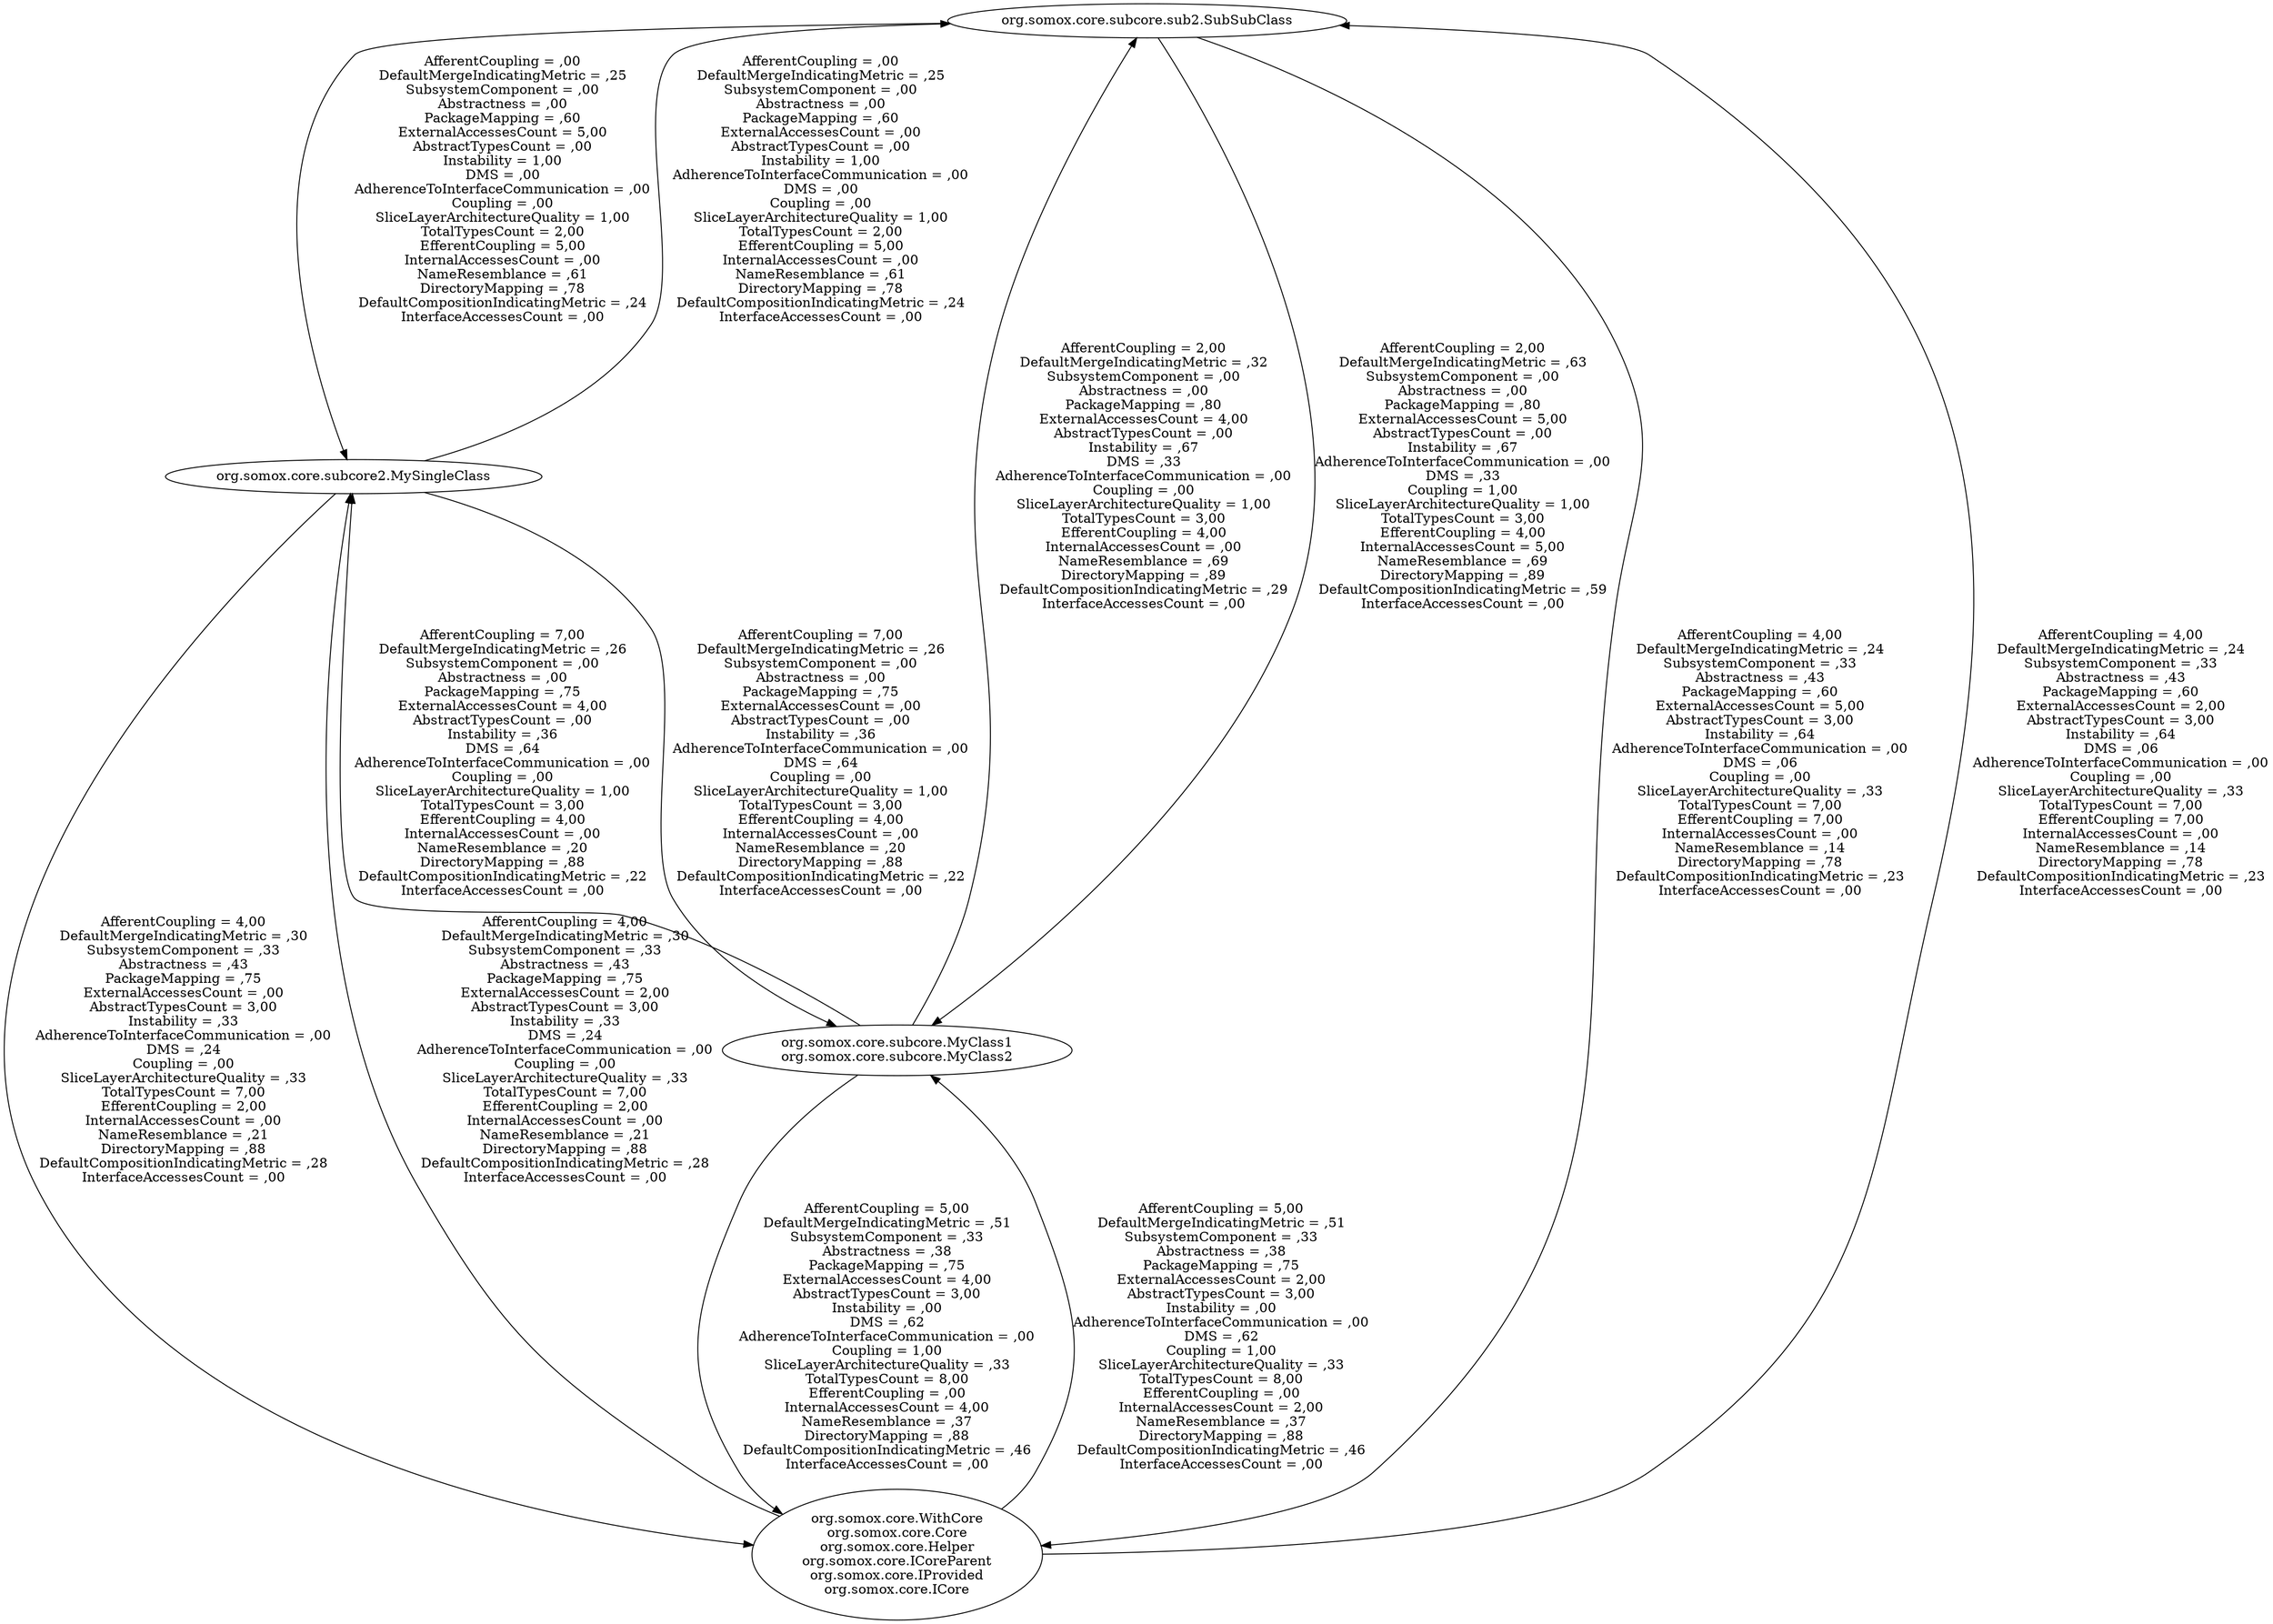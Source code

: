 digraph G {
"org.somox.core.subcore.sub2.SubSubClass";
"org.somox.core.subcore2.MySingleClass";
"org.somox.core.WithCore\norg.somox.core.Core\norg.somox.core.Helper\norg.somox.core.ICoreParent\norg.somox.core.IProvided\norg.somox.core.ICore";
"org.somox.core.subcore.MyClass1\norg.somox.core.subcore.MyClass2";
"org.somox.core.subcore.sub2.SubSubClass" -> "org.somox.core.subcore2.MySingleClass" [label="AfferentCoupling = ,00\nDefaultMergeIndicatingMetric = ,25\nSubsystemComponent = ,00\nAbstractness = ,00\nPackageMapping = ,60\nExternalAccessesCount = 5,00\nAbstractTypesCount = ,00\nInstability = 1,00\nDMS = ,00\nAdherenceToInterfaceCommunication = ,00\nCoupling = ,00\nSliceLayerArchitectureQuality = 1,00\nTotalTypesCount = 2,00\nEfferentCoupling = 5,00\nInternalAccessesCount = ,00\nNameResemblance = ,61\nDirectoryMapping = ,78\nDefaultCompositionIndicatingMetric = ,24\nInterfaceAccessesCount = ,00\n"];
"org.somox.core.subcore2.MySingleClass" -> "org.somox.core.subcore.sub2.SubSubClass" [label="AfferentCoupling = ,00\nDefaultMergeIndicatingMetric = ,25\nSubsystemComponent = ,00\nAbstractness = ,00\nPackageMapping = ,60\nExternalAccessesCount = ,00\nAbstractTypesCount = ,00\nInstability = 1,00\nAdherenceToInterfaceCommunication = ,00\nDMS = ,00\nCoupling = ,00\nSliceLayerArchitectureQuality = 1,00\nTotalTypesCount = 2,00\nEfferentCoupling = 5,00\nInternalAccessesCount = ,00\nNameResemblance = ,61\nDirectoryMapping = ,78\nDefaultCompositionIndicatingMetric = ,24\nInterfaceAccessesCount = ,00\n"];
"org.somox.core.subcore.MyClass1\norg.somox.core.subcore.MyClass2" -> "org.somox.core.WithCore\norg.somox.core.Core\norg.somox.core.Helper\norg.somox.core.ICoreParent\norg.somox.core.IProvided\norg.somox.core.ICore" [label="AfferentCoupling = 5,00\nDefaultMergeIndicatingMetric = ,51\nSubsystemComponent = ,33\nAbstractness = ,38\nPackageMapping = ,75\nExternalAccessesCount = 4,00\nAbstractTypesCount = 3,00\nInstability = ,00\nDMS = ,62\nAdherenceToInterfaceCommunication = ,00\nCoupling = 1,00\nSliceLayerArchitectureQuality = ,33\nTotalTypesCount = 8,00\nEfferentCoupling = ,00\nInternalAccessesCount = 4,00\nNameResemblance = ,37\nDirectoryMapping = ,88\nDefaultCompositionIndicatingMetric = ,46\nInterfaceAccessesCount = ,00\n"];
"org.somox.core.WithCore\norg.somox.core.Core\norg.somox.core.Helper\norg.somox.core.ICoreParent\norg.somox.core.IProvided\norg.somox.core.ICore" -> "org.somox.core.subcore.MyClass1\norg.somox.core.subcore.MyClass2" [label="AfferentCoupling = 5,00\nDefaultMergeIndicatingMetric = ,51\nSubsystemComponent = ,33\nAbstractness = ,38\nPackageMapping = ,75\nExternalAccessesCount = 2,00\nAbstractTypesCount = 3,00\nInstability = ,00\nAdherenceToInterfaceCommunication = ,00\nDMS = ,62\nCoupling = 1,00\nSliceLayerArchitectureQuality = ,33\nTotalTypesCount = 8,00\nEfferentCoupling = ,00\nInternalAccessesCount = 2,00\nNameResemblance = ,37\nDirectoryMapping = ,88\nDefaultCompositionIndicatingMetric = ,46\nInterfaceAccessesCount = ,00\n"];
"org.somox.core.WithCore\norg.somox.core.Core\norg.somox.core.Helper\norg.somox.core.ICoreParent\norg.somox.core.IProvided\norg.somox.core.ICore" -> "org.somox.core.subcore2.MySingleClass" [label="AfferentCoupling = 4,00\nDefaultMergeIndicatingMetric = ,30\nSubsystemComponent = ,33\nAbstractness = ,43\nPackageMapping = ,75\nExternalAccessesCount = 2,00\nAbstractTypesCount = 3,00\nInstability = ,33\nDMS = ,24\nAdherenceToInterfaceCommunication = ,00\nCoupling = ,00\nSliceLayerArchitectureQuality = ,33\nTotalTypesCount = 7,00\nEfferentCoupling = 2,00\nInternalAccessesCount = ,00\nNameResemblance = ,21\nDirectoryMapping = ,88\nDefaultCompositionIndicatingMetric = ,28\nInterfaceAccessesCount = ,00\n"];
"org.somox.core.subcore2.MySingleClass" -> "org.somox.core.WithCore\norg.somox.core.Core\norg.somox.core.Helper\norg.somox.core.ICoreParent\norg.somox.core.IProvided\norg.somox.core.ICore" [label="AfferentCoupling = 4,00\nDefaultMergeIndicatingMetric = ,30\nSubsystemComponent = ,33\nAbstractness = ,43\nPackageMapping = ,75\nExternalAccessesCount = ,00\nAbstractTypesCount = 3,00\nInstability = ,33\nAdherenceToInterfaceCommunication = ,00\nDMS = ,24\nCoupling = ,00\nSliceLayerArchitectureQuality = ,33\nTotalTypesCount = 7,00\nEfferentCoupling = 2,00\nInternalAccessesCount = ,00\nNameResemblance = ,21\nDirectoryMapping = ,88\nDefaultCompositionIndicatingMetric = ,28\nInterfaceAccessesCount = ,00\n"];
"org.somox.core.subcore.MyClass1\norg.somox.core.subcore.MyClass2" -> "org.somox.core.subcore2.MySingleClass" [label="AfferentCoupling = 7,00\nDefaultMergeIndicatingMetric = ,26\nSubsystemComponent = ,00\nAbstractness = ,00\nPackageMapping = ,75\nExternalAccessesCount = 4,00\nAbstractTypesCount = ,00\nInstability = ,36\nDMS = ,64\nAdherenceToInterfaceCommunication = ,00\nCoupling = ,00\nSliceLayerArchitectureQuality = 1,00\nTotalTypesCount = 3,00\nEfferentCoupling = 4,00\nInternalAccessesCount = ,00\nNameResemblance = ,20\nDirectoryMapping = ,88\nDefaultCompositionIndicatingMetric = ,22\nInterfaceAccessesCount = ,00\n"];
"org.somox.core.subcore2.MySingleClass" -> "org.somox.core.subcore.MyClass1\norg.somox.core.subcore.MyClass2" [label="AfferentCoupling = 7,00\nDefaultMergeIndicatingMetric = ,26\nSubsystemComponent = ,00\nAbstractness = ,00\nPackageMapping = ,75\nExternalAccessesCount = ,00\nAbstractTypesCount = ,00\nInstability = ,36\nAdherenceToInterfaceCommunication = ,00\nDMS = ,64\nCoupling = ,00\nSliceLayerArchitectureQuality = 1,00\nTotalTypesCount = 3,00\nEfferentCoupling = 4,00\nInternalAccessesCount = ,00\nNameResemblance = ,20\nDirectoryMapping = ,88\nDefaultCompositionIndicatingMetric = ,22\nInterfaceAccessesCount = ,00\n"];
"org.somox.core.subcore.MyClass1\norg.somox.core.subcore.MyClass2" -> "org.somox.core.subcore.sub2.SubSubClass" [label="AfferentCoupling = 2,00\nDefaultMergeIndicatingMetric = ,32\nSubsystemComponent = ,00\nAbstractness = ,00\nPackageMapping = ,80\nExternalAccessesCount = 4,00\nAbstractTypesCount = ,00\nInstability = ,67\nDMS = ,33\nAdherenceToInterfaceCommunication = ,00\nCoupling = ,00\nSliceLayerArchitectureQuality = 1,00\nTotalTypesCount = 3,00\nEfferentCoupling = 4,00\nInternalAccessesCount = ,00\nNameResemblance = ,69\nDirectoryMapping = ,89\nDefaultCompositionIndicatingMetric = ,29\nInterfaceAccessesCount = ,00\n"];
"org.somox.core.subcore.sub2.SubSubClass" -> "org.somox.core.subcore.MyClass1\norg.somox.core.subcore.MyClass2" [label="AfferentCoupling = 2,00\nDefaultMergeIndicatingMetric = ,63\nSubsystemComponent = ,00\nAbstractness = ,00\nPackageMapping = ,80\nExternalAccessesCount = 5,00\nAbstractTypesCount = ,00\nInstability = ,67\nAdherenceToInterfaceCommunication = ,00\nDMS = ,33\nCoupling = 1,00\nSliceLayerArchitectureQuality = 1,00\nTotalTypesCount = 3,00\nEfferentCoupling = 4,00\nInternalAccessesCount = 5,00\nNameResemblance = ,69\nDirectoryMapping = ,89\nDefaultCompositionIndicatingMetric = ,59\nInterfaceAccessesCount = ,00\n"];
"org.somox.core.WithCore\norg.somox.core.Core\norg.somox.core.Helper\norg.somox.core.ICoreParent\norg.somox.core.IProvided\norg.somox.core.ICore" -> "org.somox.core.subcore.sub2.SubSubClass" [label="AfferentCoupling = 4,00\nDefaultMergeIndicatingMetric = ,24\nSubsystemComponent = ,33\nAbstractness = ,43\nPackageMapping = ,60\nExternalAccessesCount = 2,00\nAbstractTypesCount = 3,00\nInstability = ,64\nDMS = ,06\nAdherenceToInterfaceCommunication = ,00\nCoupling = ,00\nSliceLayerArchitectureQuality = ,33\nTotalTypesCount = 7,00\nEfferentCoupling = 7,00\nInternalAccessesCount = ,00\nNameResemblance = ,14\nDirectoryMapping = ,78\nDefaultCompositionIndicatingMetric = ,23\nInterfaceAccessesCount = ,00\n"];
"org.somox.core.subcore.sub2.SubSubClass" -> "org.somox.core.WithCore\norg.somox.core.Core\norg.somox.core.Helper\norg.somox.core.ICoreParent\norg.somox.core.IProvided\norg.somox.core.ICore" [label="AfferentCoupling = 4,00\nDefaultMergeIndicatingMetric = ,24\nSubsystemComponent = ,33\nAbstractness = ,43\nPackageMapping = ,60\nExternalAccessesCount = 5,00\nAbstractTypesCount = 3,00\nInstability = ,64\nAdherenceToInterfaceCommunication = ,00\nDMS = ,06\nCoupling = ,00\nSliceLayerArchitectureQuality = ,33\nTotalTypesCount = 7,00\nEfferentCoupling = 7,00\nInternalAccessesCount = ,00\nNameResemblance = ,14\nDirectoryMapping = ,78\nDefaultCompositionIndicatingMetric = ,23\nInterfaceAccessesCount = ,00\n"];
}
